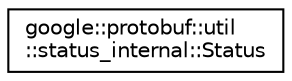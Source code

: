 digraph "类继承关系图"
{
 // LATEX_PDF_SIZE
  edge [fontname="Helvetica",fontsize="10",labelfontname="Helvetica",labelfontsize="10"];
  node [fontname="Helvetica",fontsize="10",shape=record];
  rankdir="LR";
  Node0 [label="google::protobuf::util\l::status_internal::Status",height=0.2,width=0.4,color="black", fillcolor="white", style="filled",URL="$classgoogle_1_1protobuf_1_1util_1_1status__internal_1_1Status.html",tooltip=" "];
}
